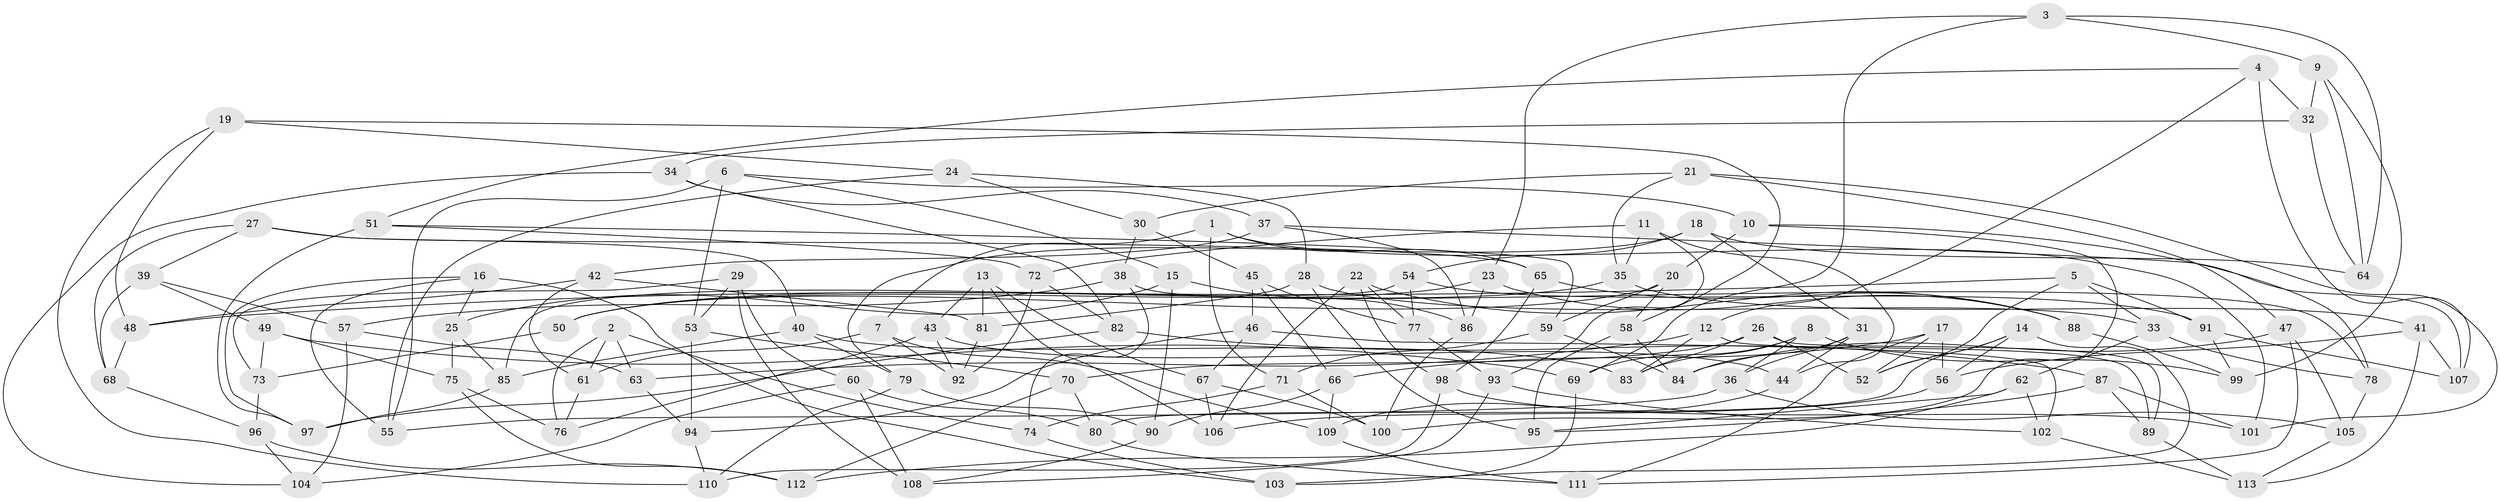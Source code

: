 // Generated by graph-tools (version 1.1) at 2025/50/03/09/25 03:50:56]
// undirected, 113 vertices, 226 edges
graph export_dot {
graph [start="1"]
  node [color=gray90,style=filled];
  1;
  2;
  3;
  4;
  5;
  6;
  7;
  8;
  9;
  10;
  11;
  12;
  13;
  14;
  15;
  16;
  17;
  18;
  19;
  20;
  21;
  22;
  23;
  24;
  25;
  26;
  27;
  28;
  29;
  30;
  31;
  32;
  33;
  34;
  35;
  36;
  37;
  38;
  39;
  40;
  41;
  42;
  43;
  44;
  45;
  46;
  47;
  48;
  49;
  50;
  51;
  52;
  53;
  54;
  55;
  56;
  57;
  58;
  59;
  60;
  61;
  62;
  63;
  64;
  65;
  66;
  67;
  68;
  69;
  70;
  71;
  72;
  73;
  74;
  75;
  76;
  77;
  78;
  79;
  80;
  81;
  82;
  83;
  84;
  85;
  86;
  87;
  88;
  89;
  90;
  91;
  92;
  93;
  94;
  95;
  96;
  97;
  98;
  99;
  100;
  101;
  102;
  103;
  104;
  105;
  106;
  107;
  108;
  109;
  110;
  111;
  112;
  113;
  1 -- 71;
  1 -- 7;
  1 -- 101;
  1 -- 65;
  2 -- 61;
  2 -- 74;
  2 -- 76;
  2 -- 63;
  3 -- 64;
  3 -- 9;
  3 -- 23;
  3 -- 69;
  4 -- 32;
  4 -- 51;
  4 -- 107;
  4 -- 12;
  5 -- 48;
  5 -- 52;
  5 -- 91;
  5 -- 33;
  6 -- 53;
  6 -- 55;
  6 -- 15;
  6 -- 10;
  7 -- 61;
  7 -- 109;
  7 -- 92;
  8 -- 83;
  8 -- 99;
  8 -- 69;
  8 -- 36;
  9 -- 99;
  9 -- 64;
  9 -- 32;
  10 -- 78;
  10 -- 20;
  10 -- 100;
  11 -- 72;
  11 -- 44;
  11 -- 35;
  11 -- 93;
  12 -- 89;
  12 -- 83;
  12 -- 63;
  13 -- 106;
  13 -- 43;
  13 -- 67;
  13 -- 81;
  14 -- 52;
  14 -- 103;
  14 -- 80;
  14 -- 56;
  15 -- 90;
  15 -- 86;
  15 -- 25;
  16 -- 55;
  16 -- 103;
  16 -- 97;
  16 -- 25;
  17 -- 56;
  17 -- 66;
  17 -- 52;
  17 -- 111;
  18 -- 64;
  18 -- 79;
  18 -- 31;
  18 -- 54;
  19 -- 48;
  19 -- 24;
  19 -- 58;
  19 -- 110;
  20 -- 59;
  20 -- 58;
  20 -- 50;
  21 -- 101;
  21 -- 35;
  21 -- 47;
  21 -- 30;
  22 -- 77;
  22 -- 106;
  22 -- 98;
  22 -- 88;
  23 -- 88;
  23 -- 50;
  23 -- 86;
  24 -- 55;
  24 -- 30;
  24 -- 28;
  25 -- 75;
  25 -- 85;
  26 -- 52;
  26 -- 83;
  26 -- 70;
  26 -- 89;
  27 -- 40;
  27 -- 68;
  27 -- 39;
  27 -- 65;
  28 -- 81;
  28 -- 33;
  28 -- 95;
  29 -- 60;
  29 -- 108;
  29 -- 73;
  29 -- 53;
  30 -- 38;
  30 -- 45;
  31 -- 84;
  31 -- 36;
  31 -- 44;
  32 -- 64;
  32 -- 34;
  33 -- 62;
  33 -- 78;
  34 -- 104;
  34 -- 82;
  34 -- 37;
  35 -- 50;
  35 -- 41;
  36 -- 105;
  36 -- 55;
  37 -- 42;
  37 -- 107;
  37 -- 86;
  38 -- 57;
  38 -- 74;
  38 -- 78;
  39 -- 49;
  39 -- 68;
  39 -- 57;
  40 -- 79;
  40 -- 85;
  40 -- 83;
  41 -- 107;
  41 -- 113;
  41 -- 56;
  42 -- 48;
  42 -- 81;
  42 -- 61;
  43 -- 92;
  43 -- 44;
  43 -- 76;
  44 -- 109;
  45 -- 46;
  45 -- 66;
  45 -- 77;
  46 -- 102;
  46 -- 94;
  46 -- 67;
  47 -- 84;
  47 -- 111;
  47 -- 105;
  48 -- 68;
  49 -- 75;
  49 -- 69;
  49 -- 73;
  50 -- 73;
  51 -- 97;
  51 -- 59;
  51 -- 72;
  53 -- 70;
  53 -- 94;
  54 -- 91;
  54 -- 85;
  54 -- 77;
  56 -- 106;
  57 -- 104;
  57 -- 63;
  58 -- 84;
  58 -- 95;
  59 -- 84;
  59 -- 71;
  60 -- 80;
  60 -- 104;
  60 -- 108;
  61 -- 76;
  62 -- 112;
  62 -- 95;
  62 -- 102;
  63 -- 94;
  65 -- 88;
  65 -- 98;
  66 -- 109;
  66 -- 90;
  67 -- 106;
  67 -- 100;
  68 -- 96;
  69 -- 103;
  70 -- 112;
  70 -- 80;
  71 -- 100;
  71 -- 74;
  72 -- 82;
  72 -- 92;
  73 -- 96;
  74 -- 103;
  75 -- 112;
  75 -- 76;
  77 -- 93;
  78 -- 105;
  79 -- 110;
  79 -- 90;
  80 -- 111;
  81 -- 92;
  82 -- 97;
  82 -- 87;
  85 -- 97;
  86 -- 100;
  87 -- 95;
  87 -- 89;
  87 -- 101;
  88 -- 99;
  89 -- 113;
  90 -- 108;
  91 -- 99;
  91 -- 107;
  93 -- 108;
  93 -- 102;
  94 -- 110;
  96 -- 104;
  96 -- 112;
  98 -- 101;
  98 -- 110;
  102 -- 113;
  105 -- 113;
  109 -- 111;
}
